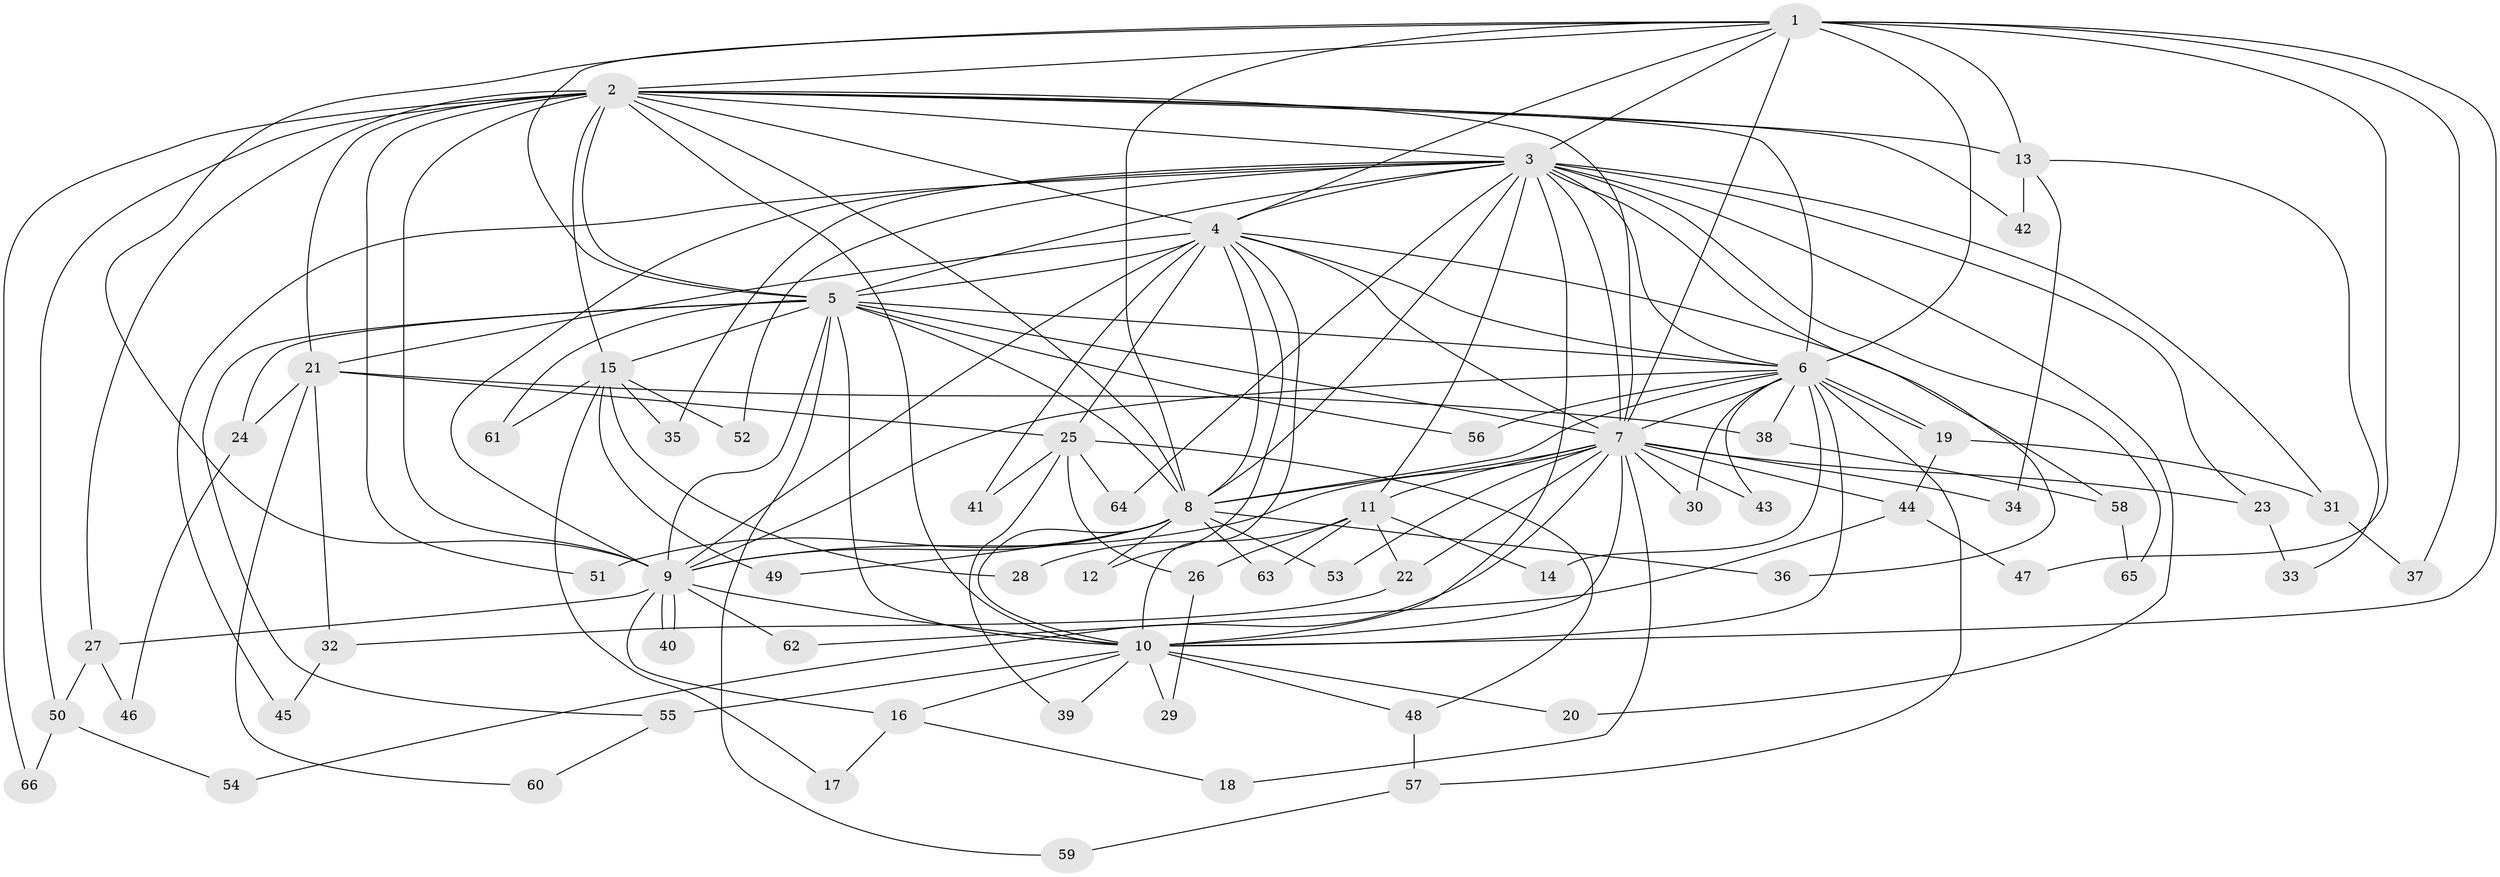 // coarse degree distribution, {10: 0.02127659574468085, 13: 0.02127659574468085, 22: 0.0425531914893617, 11: 0.06382978723404255, 14: 0.02127659574468085, 6: 0.02127659574468085, 5: 0.06382978723404255, 7: 0.02127659574468085, 2: 0.48936170212765956, 8: 0.0425531914893617, 4: 0.06382978723404255, 3: 0.0851063829787234, 1: 0.0425531914893617}
// Generated by graph-tools (version 1.1) at 2025/23/03/03/25 07:23:36]
// undirected, 66 vertices, 157 edges
graph export_dot {
graph [start="1"]
  node [color=gray90,style=filled];
  1;
  2;
  3;
  4;
  5;
  6;
  7;
  8;
  9;
  10;
  11;
  12;
  13;
  14;
  15;
  16;
  17;
  18;
  19;
  20;
  21;
  22;
  23;
  24;
  25;
  26;
  27;
  28;
  29;
  30;
  31;
  32;
  33;
  34;
  35;
  36;
  37;
  38;
  39;
  40;
  41;
  42;
  43;
  44;
  45;
  46;
  47;
  48;
  49;
  50;
  51;
  52;
  53;
  54;
  55;
  56;
  57;
  58;
  59;
  60;
  61;
  62;
  63;
  64;
  65;
  66;
  1 -- 2;
  1 -- 3;
  1 -- 4;
  1 -- 5;
  1 -- 6;
  1 -- 7;
  1 -- 8;
  1 -- 9;
  1 -- 10;
  1 -- 13;
  1 -- 37;
  1 -- 47;
  2 -- 3;
  2 -- 4;
  2 -- 5;
  2 -- 6;
  2 -- 7;
  2 -- 8;
  2 -- 9;
  2 -- 10;
  2 -- 13;
  2 -- 15;
  2 -- 21;
  2 -- 27;
  2 -- 42;
  2 -- 50;
  2 -- 51;
  2 -- 66;
  3 -- 4;
  3 -- 5;
  3 -- 6;
  3 -- 7;
  3 -- 8;
  3 -- 9;
  3 -- 10;
  3 -- 11;
  3 -- 20;
  3 -- 23;
  3 -- 31;
  3 -- 35;
  3 -- 36;
  3 -- 45;
  3 -- 52;
  3 -- 64;
  3 -- 65;
  4 -- 5;
  4 -- 6;
  4 -- 7;
  4 -- 8;
  4 -- 9;
  4 -- 10;
  4 -- 12;
  4 -- 21;
  4 -- 25;
  4 -- 41;
  4 -- 58;
  5 -- 6;
  5 -- 7;
  5 -- 8;
  5 -- 9;
  5 -- 10;
  5 -- 15;
  5 -- 24;
  5 -- 55;
  5 -- 56;
  5 -- 59;
  5 -- 61;
  6 -- 7;
  6 -- 8;
  6 -- 9;
  6 -- 10;
  6 -- 14;
  6 -- 19;
  6 -- 19;
  6 -- 30;
  6 -- 38;
  6 -- 43;
  6 -- 56;
  6 -- 57;
  7 -- 8;
  7 -- 9;
  7 -- 10;
  7 -- 11;
  7 -- 18;
  7 -- 22;
  7 -- 23;
  7 -- 30;
  7 -- 34;
  7 -- 43;
  7 -- 44;
  7 -- 53;
  7 -- 54;
  8 -- 9;
  8 -- 10;
  8 -- 12;
  8 -- 36;
  8 -- 49;
  8 -- 51;
  8 -- 53;
  8 -- 63;
  9 -- 10;
  9 -- 16;
  9 -- 27;
  9 -- 40;
  9 -- 40;
  9 -- 62;
  10 -- 16;
  10 -- 20;
  10 -- 29;
  10 -- 39;
  10 -- 48;
  10 -- 55;
  11 -- 14;
  11 -- 22;
  11 -- 26;
  11 -- 28;
  11 -- 63;
  13 -- 33;
  13 -- 34;
  13 -- 42;
  15 -- 17;
  15 -- 28;
  15 -- 35;
  15 -- 49;
  15 -- 52;
  15 -- 61;
  16 -- 17;
  16 -- 18;
  19 -- 31;
  19 -- 44;
  21 -- 24;
  21 -- 25;
  21 -- 32;
  21 -- 38;
  21 -- 60;
  22 -- 32;
  23 -- 33;
  24 -- 46;
  25 -- 26;
  25 -- 39;
  25 -- 41;
  25 -- 48;
  25 -- 64;
  26 -- 29;
  27 -- 46;
  27 -- 50;
  31 -- 37;
  32 -- 45;
  38 -- 58;
  44 -- 47;
  44 -- 62;
  48 -- 57;
  50 -- 54;
  50 -- 66;
  55 -- 60;
  57 -- 59;
  58 -- 65;
}
